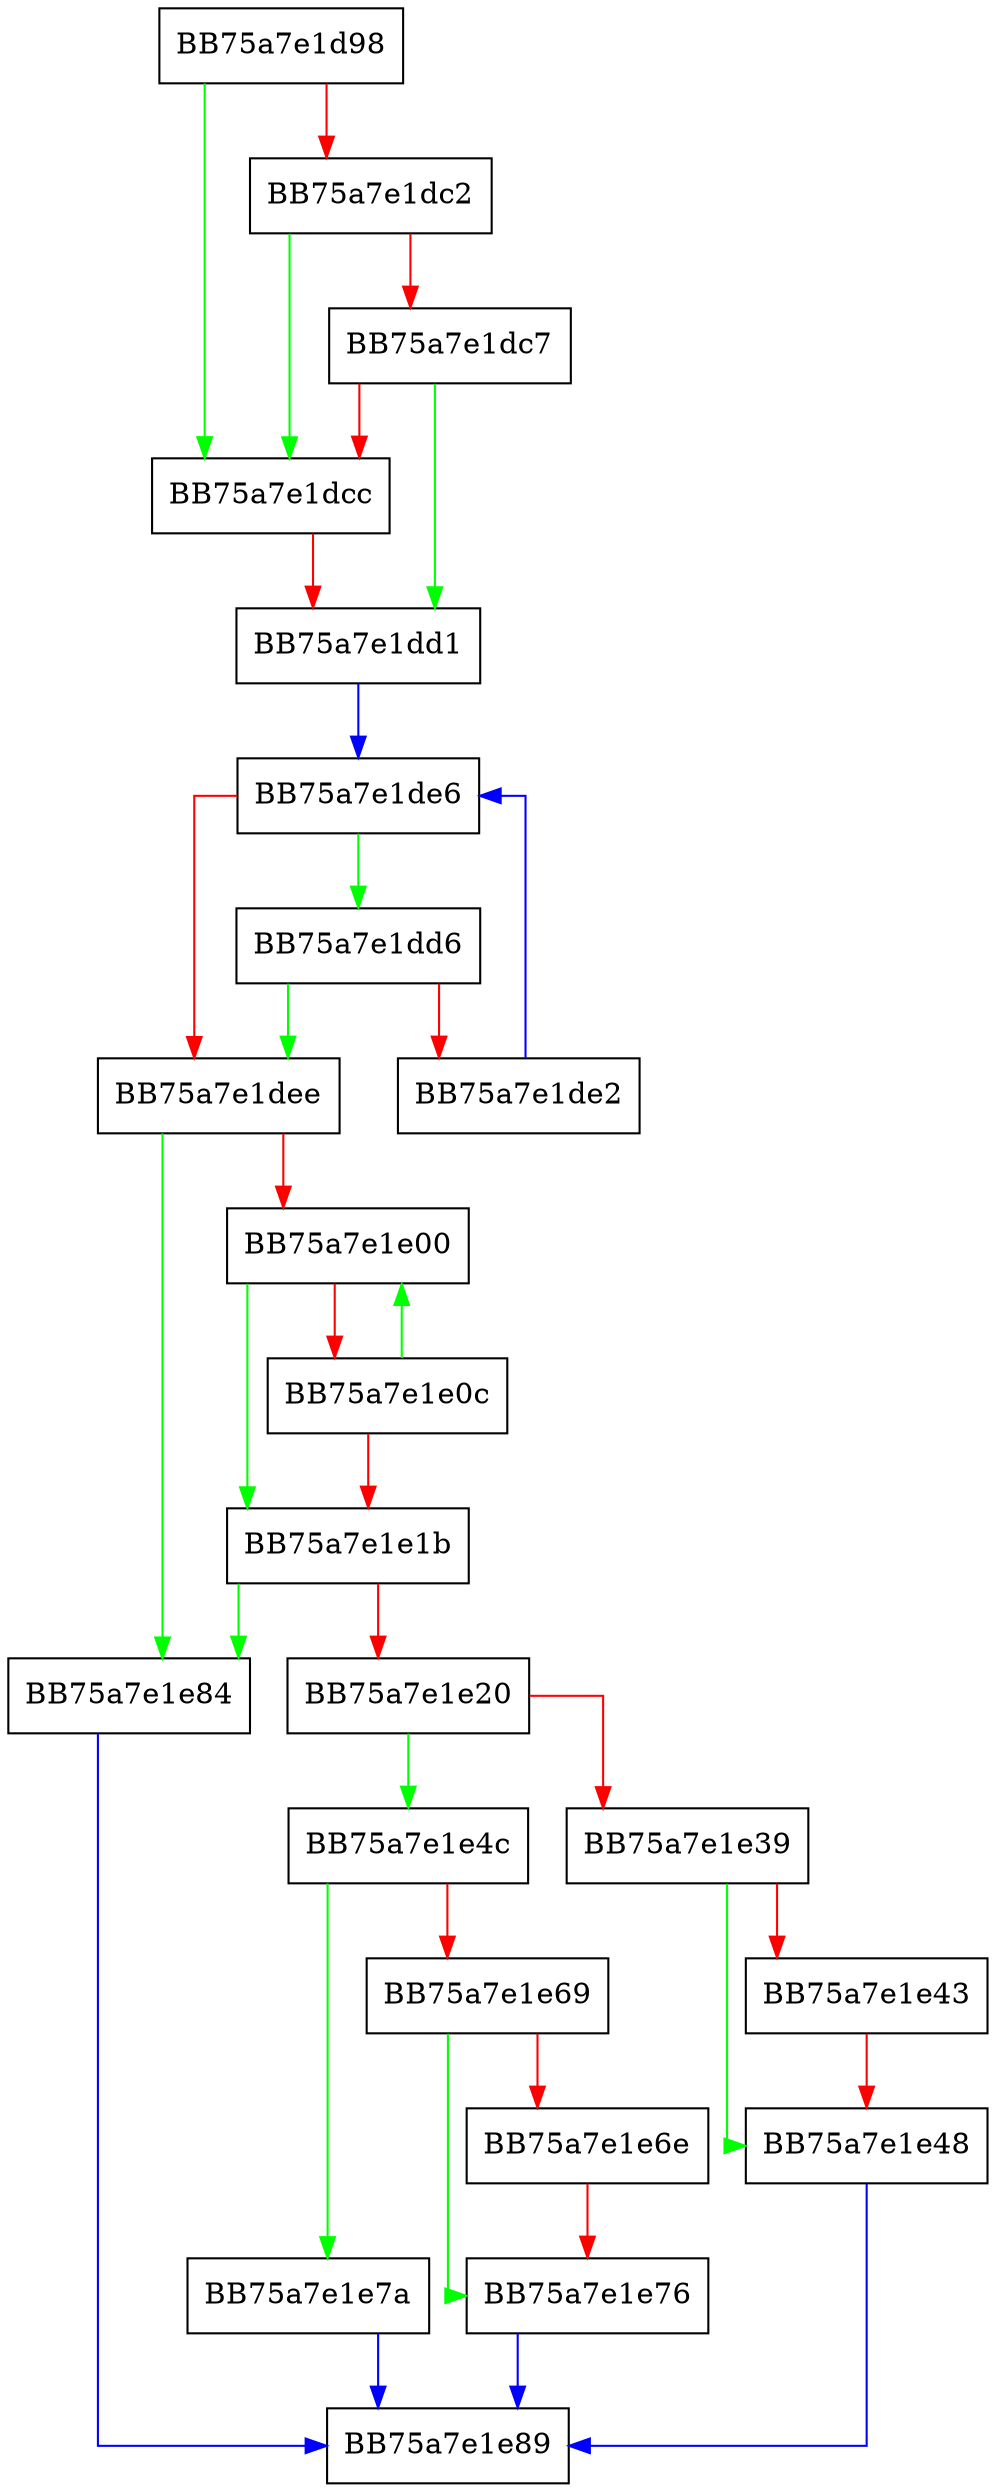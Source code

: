 digraph GetFirstName {
  node [shape="box"];
  graph [splines=ortho];
  BB75a7e1d98 -> BB75a7e1dcc [color="green"];
  BB75a7e1d98 -> BB75a7e1dc2 [color="red"];
  BB75a7e1dc2 -> BB75a7e1dcc [color="green"];
  BB75a7e1dc2 -> BB75a7e1dc7 [color="red"];
  BB75a7e1dc7 -> BB75a7e1dd1 [color="green"];
  BB75a7e1dc7 -> BB75a7e1dcc [color="red"];
  BB75a7e1dcc -> BB75a7e1dd1 [color="red"];
  BB75a7e1dd1 -> BB75a7e1de6 [color="blue"];
  BB75a7e1dd6 -> BB75a7e1dee [color="green"];
  BB75a7e1dd6 -> BB75a7e1de2 [color="red"];
  BB75a7e1de2 -> BB75a7e1de6 [color="blue"];
  BB75a7e1de6 -> BB75a7e1dd6 [color="green"];
  BB75a7e1de6 -> BB75a7e1dee [color="red"];
  BB75a7e1dee -> BB75a7e1e84 [color="green"];
  BB75a7e1dee -> BB75a7e1e00 [color="red"];
  BB75a7e1e00 -> BB75a7e1e1b [color="green"];
  BB75a7e1e00 -> BB75a7e1e0c [color="red"];
  BB75a7e1e0c -> BB75a7e1e00 [color="green"];
  BB75a7e1e0c -> BB75a7e1e1b [color="red"];
  BB75a7e1e1b -> BB75a7e1e84 [color="green"];
  BB75a7e1e1b -> BB75a7e1e20 [color="red"];
  BB75a7e1e20 -> BB75a7e1e4c [color="green"];
  BB75a7e1e20 -> BB75a7e1e39 [color="red"];
  BB75a7e1e39 -> BB75a7e1e48 [color="green"];
  BB75a7e1e39 -> BB75a7e1e43 [color="red"];
  BB75a7e1e43 -> BB75a7e1e48 [color="red"];
  BB75a7e1e48 -> BB75a7e1e89 [color="blue"];
  BB75a7e1e4c -> BB75a7e1e7a [color="green"];
  BB75a7e1e4c -> BB75a7e1e69 [color="red"];
  BB75a7e1e69 -> BB75a7e1e76 [color="green"];
  BB75a7e1e69 -> BB75a7e1e6e [color="red"];
  BB75a7e1e6e -> BB75a7e1e76 [color="red"];
  BB75a7e1e76 -> BB75a7e1e89 [color="blue"];
  BB75a7e1e7a -> BB75a7e1e89 [color="blue"];
  BB75a7e1e84 -> BB75a7e1e89 [color="blue"];
}